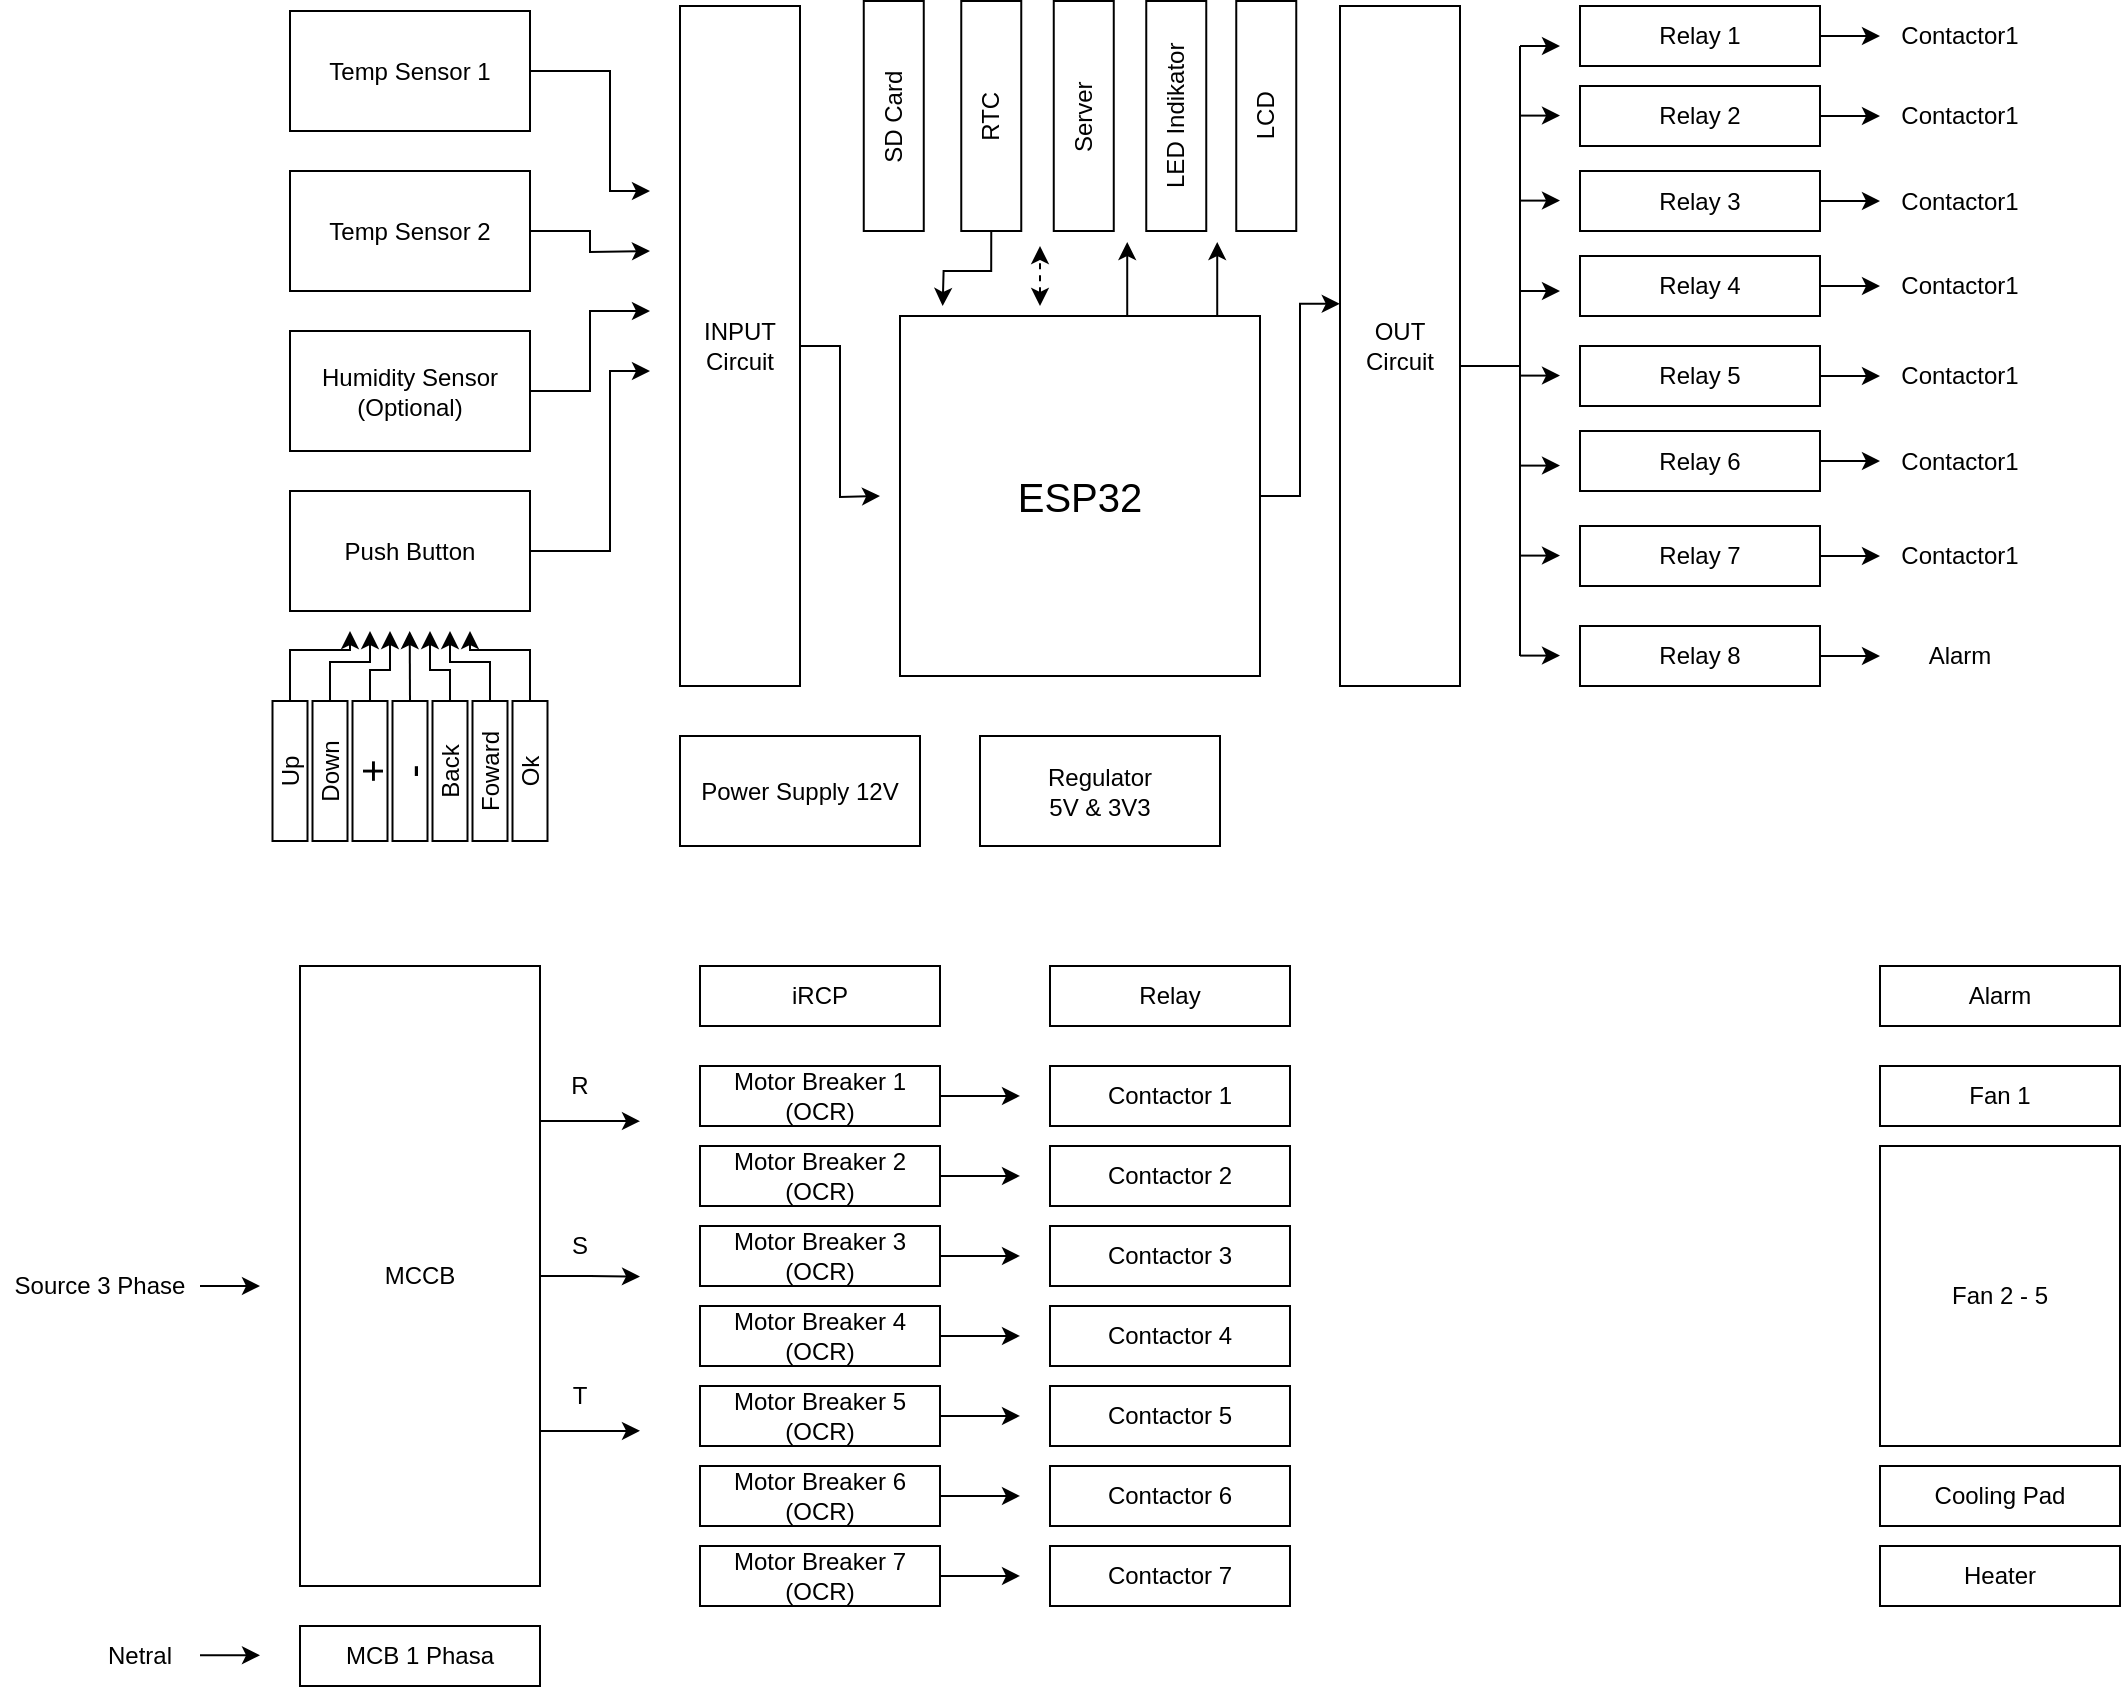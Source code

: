 <mxfile version="14.1.1" type="github">
  <diagram id="2PJkBT4ptk_el_u-jBm4" name="Page-1">
    <mxGraphModel dx="1492" dy="559" grid="1" gridSize="10" guides="1" tooltips="1" connect="1" arrows="1" fold="1" page="1" pageScale="1" pageWidth="850" pageHeight="1100" math="0" shadow="0">
      <root>
        <mxCell id="0" />
        <mxCell id="1" parent="0" />
        <mxCell id="EQt62Dbtj5ZlUHY3P4BF-132" style="edgeStyle=orthogonalEdgeStyle;rounded=0;orthogonalLoop=1;jettySize=auto;html=1;exitX=1;exitY=0.5;exitDx=0;exitDy=0;entryX=-0.002;entryY=0.438;entryDx=0;entryDy=0;entryPerimeter=0;" edge="1" parent="1" source="EQt62Dbtj5ZlUHY3P4BF-3" target="EQt62Dbtj5ZlUHY3P4BF-4">
          <mxGeometry relative="1" as="geometry" />
        </mxCell>
        <mxCell id="EQt62Dbtj5ZlUHY3P4BF-3" value="&lt;font style=&quot;font-size: 20px&quot;&gt;ESP32&lt;/font&gt;" style="whiteSpace=wrap;html=1;aspect=fixed;" vertex="1" parent="1">
          <mxGeometry x="350" y="195" width="180" height="180" as="geometry" />
        </mxCell>
        <mxCell id="EQt62Dbtj5ZlUHY3P4BF-4" value="&lt;div&gt;OUT&lt;/div&gt;Circuit" style="rounded=0;whiteSpace=wrap;html=1;" vertex="1" parent="1">
          <mxGeometry x="570" y="40" width="60" height="340" as="geometry" />
        </mxCell>
        <mxCell id="EQt62Dbtj5ZlUHY3P4BF-5" style="edgeStyle=orthogonalEdgeStyle;rounded=0;orthogonalLoop=1;jettySize=auto;html=1;exitX=1;exitY=0.5;exitDx=0;exitDy=0;" edge="1" parent="1" source="EQt62Dbtj5ZlUHY3P4BF-6">
          <mxGeometry relative="1" as="geometry">
            <mxPoint x="340" y="285" as="targetPoint" />
          </mxGeometry>
        </mxCell>
        <mxCell id="EQt62Dbtj5ZlUHY3P4BF-6" value="&lt;div&gt;INPUT&lt;br&gt;&lt;/div&gt;Circuit" style="rounded=0;whiteSpace=wrap;html=1;" vertex="1" parent="1">
          <mxGeometry x="240" y="40" width="60" height="340" as="geometry" />
        </mxCell>
        <mxCell id="EQt62Dbtj5ZlUHY3P4BF-7" style="edgeStyle=orthogonalEdgeStyle;rounded=0;orthogonalLoop=1;jettySize=auto;html=1;exitX=1;exitY=0.5;exitDx=0;exitDy=0;" edge="1" parent="1" source="EQt62Dbtj5ZlUHY3P4BF-8">
          <mxGeometry relative="1" as="geometry">
            <mxPoint x="225" y="132.5" as="targetPoint" />
            <Array as="points">
              <mxPoint x="205" y="72.5" />
              <mxPoint x="205" y="132.5" />
            </Array>
          </mxGeometry>
        </mxCell>
        <mxCell id="EQt62Dbtj5ZlUHY3P4BF-8" value="Temp Sensor 1" style="rounded=0;whiteSpace=wrap;html=1;" vertex="1" parent="1">
          <mxGeometry x="45" y="42.5" width="120" height="60" as="geometry" />
        </mxCell>
        <mxCell id="EQt62Dbtj5ZlUHY3P4BF-9" style="edgeStyle=orthogonalEdgeStyle;rounded=0;orthogonalLoop=1;jettySize=auto;html=1;exitX=1;exitY=0.5;exitDx=0;exitDy=0;" edge="1" parent="1" source="EQt62Dbtj5ZlUHY3P4BF-10">
          <mxGeometry relative="1" as="geometry">
            <mxPoint x="225" y="162.5" as="targetPoint" />
          </mxGeometry>
        </mxCell>
        <mxCell id="EQt62Dbtj5ZlUHY3P4BF-10" value="Temp Sensor 2" style="rounded=0;whiteSpace=wrap;html=1;" vertex="1" parent="1">
          <mxGeometry x="45" y="122.5" width="120" height="60" as="geometry" />
        </mxCell>
        <mxCell id="EQt62Dbtj5ZlUHY3P4BF-11" style="edgeStyle=orthogonalEdgeStyle;rounded=0;orthogonalLoop=1;jettySize=auto;html=1;exitX=1;exitY=0.5;exitDx=0;exitDy=0;" edge="1" parent="1" source="EQt62Dbtj5ZlUHY3P4BF-12">
          <mxGeometry relative="1" as="geometry">
            <mxPoint x="225" y="192.5" as="targetPoint" />
            <Array as="points">
              <mxPoint x="195" y="232.5" />
              <mxPoint x="195" y="192.5" />
              <mxPoint x="225" y="192.5" />
            </Array>
          </mxGeometry>
        </mxCell>
        <mxCell id="EQt62Dbtj5ZlUHY3P4BF-12" value="&lt;div&gt;Humidity Sensor&lt;/div&gt;(Optional)" style="rounded=0;whiteSpace=wrap;html=1;" vertex="1" parent="1">
          <mxGeometry x="45" y="202.5" width="120" height="60" as="geometry" />
        </mxCell>
        <mxCell id="EQt62Dbtj5ZlUHY3P4BF-13" style="edgeStyle=orthogonalEdgeStyle;rounded=0;orthogonalLoop=1;jettySize=auto;html=1;exitX=1;exitY=0.5;exitDx=0;exitDy=0;" edge="1" parent="1" source="EQt62Dbtj5ZlUHY3P4BF-14">
          <mxGeometry relative="1" as="geometry">
            <mxPoint x="225" y="222.5" as="targetPoint" />
            <Array as="points">
              <mxPoint x="205" y="312.5" />
              <mxPoint x="205" y="222.5" />
              <mxPoint x="225" y="222.5" />
            </Array>
          </mxGeometry>
        </mxCell>
        <mxCell id="EQt62Dbtj5ZlUHY3P4BF-14" value="Push Button" style="rounded=0;whiteSpace=wrap;html=1;" vertex="1" parent="1">
          <mxGeometry x="45" y="282.5" width="120" height="60" as="geometry" />
        </mxCell>
        <mxCell id="EQt62Dbtj5ZlUHY3P4BF-15" style="edgeStyle=orthogonalEdgeStyle;rounded=0;orthogonalLoop=1;jettySize=auto;html=1;exitX=1;exitY=0.5;exitDx=0;exitDy=0;" edge="1" parent="1" source="EQt62Dbtj5ZlUHY3P4BF-16">
          <mxGeometry relative="1" as="geometry">
            <mxPoint x="75" y="352.5" as="targetPoint" />
            <Array as="points">
              <mxPoint x="45" y="362" />
              <mxPoint x="75" y="362" />
            </Array>
          </mxGeometry>
        </mxCell>
        <mxCell id="EQt62Dbtj5ZlUHY3P4BF-16" value="Up" style="rounded=0;whiteSpace=wrap;html=1;rotation=-90;" vertex="1" parent="1">
          <mxGeometry x="10" y="413.75" width="70" height="17.5" as="geometry" />
        </mxCell>
        <mxCell id="EQt62Dbtj5ZlUHY3P4BF-17" style="edgeStyle=orthogonalEdgeStyle;rounded=0;orthogonalLoop=1;jettySize=auto;html=1;exitX=1;exitY=0.5;exitDx=0;exitDy=0;" edge="1" parent="1" source="EQt62Dbtj5ZlUHY3P4BF-18">
          <mxGeometry relative="1" as="geometry">
            <mxPoint x="85" y="352.5" as="targetPoint" />
            <Array as="points">
              <mxPoint x="65" y="368" />
              <mxPoint x="85" y="368" />
            </Array>
          </mxGeometry>
        </mxCell>
        <mxCell id="EQt62Dbtj5ZlUHY3P4BF-18" value="Down" style="rounded=0;whiteSpace=wrap;html=1;rotation=-90;" vertex="1" parent="1">
          <mxGeometry x="30" y="413.75" width="70" height="17.5" as="geometry" />
        </mxCell>
        <mxCell id="EQt62Dbtj5ZlUHY3P4BF-19" style="edgeStyle=orthogonalEdgeStyle;rounded=0;orthogonalLoop=1;jettySize=auto;html=1;exitX=1;exitY=0.5;exitDx=0;exitDy=0;" edge="1" parent="1" source="EQt62Dbtj5ZlUHY3P4BF-20">
          <mxGeometry relative="1" as="geometry">
            <mxPoint x="95" y="352.5" as="targetPoint" />
            <Array as="points">
              <mxPoint x="85" y="372" />
              <mxPoint x="95" y="372" />
            </Array>
          </mxGeometry>
        </mxCell>
        <mxCell id="EQt62Dbtj5ZlUHY3P4BF-20" value="&lt;font style=&quot;font-size: 20px&quot;&gt;+&lt;/font&gt;" style="rounded=0;whiteSpace=wrap;html=1;rotation=-90;" vertex="1" parent="1">
          <mxGeometry x="50" y="413.75" width="70" height="17.5" as="geometry" />
        </mxCell>
        <mxCell id="EQt62Dbtj5ZlUHY3P4BF-21" style="edgeStyle=orthogonalEdgeStyle;rounded=0;orthogonalLoop=1;jettySize=auto;html=1;exitX=1;exitY=0.5;exitDx=0;exitDy=0;" edge="1" parent="1" source="EQt62Dbtj5ZlUHY3P4BF-22">
          <mxGeometry relative="1" as="geometry">
            <mxPoint x="104.857" y="352.5" as="targetPoint" />
          </mxGeometry>
        </mxCell>
        <mxCell id="EQt62Dbtj5ZlUHY3P4BF-22" value="&lt;font style=&quot;font-size: 20px&quot;&gt;-&lt;/font&gt;" style="rounded=0;whiteSpace=wrap;html=1;rotation=-90;" vertex="1" parent="1">
          <mxGeometry x="70" y="413.75" width="70" height="17.5" as="geometry" />
        </mxCell>
        <mxCell id="EQt62Dbtj5ZlUHY3P4BF-23" style="edgeStyle=orthogonalEdgeStyle;rounded=0;orthogonalLoop=1;jettySize=auto;html=1;exitX=1;exitY=0.5;exitDx=0;exitDy=0;" edge="1" parent="1" source="EQt62Dbtj5ZlUHY3P4BF-24">
          <mxGeometry relative="1" as="geometry">
            <mxPoint x="115" y="352.5" as="targetPoint" />
            <Array as="points">
              <mxPoint x="125" y="372" />
              <mxPoint x="115" y="372" />
            </Array>
          </mxGeometry>
        </mxCell>
        <mxCell id="EQt62Dbtj5ZlUHY3P4BF-24" value="Back" style="rounded=0;whiteSpace=wrap;html=1;rotation=-90;" vertex="1" parent="1">
          <mxGeometry x="90" y="413.75" width="70" height="17.5" as="geometry" />
        </mxCell>
        <mxCell id="EQt62Dbtj5ZlUHY3P4BF-25" style="edgeStyle=orthogonalEdgeStyle;rounded=0;orthogonalLoop=1;jettySize=auto;html=1;exitX=1;exitY=0.5;exitDx=0;exitDy=0;" edge="1" parent="1" source="EQt62Dbtj5ZlUHY3P4BF-26">
          <mxGeometry relative="1" as="geometry">
            <mxPoint x="125" y="352.5" as="targetPoint" />
            <Array as="points">
              <mxPoint x="145" y="368" />
              <mxPoint x="125" y="368" />
            </Array>
          </mxGeometry>
        </mxCell>
        <mxCell id="EQt62Dbtj5ZlUHY3P4BF-26" value="Foward" style="rounded=0;whiteSpace=wrap;html=1;rotation=-90;" vertex="1" parent="1">
          <mxGeometry x="110" y="413.75" width="70" height="17.5" as="geometry" />
        </mxCell>
        <mxCell id="EQt62Dbtj5ZlUHY3P4BF-30" value="&lt;div&gt;Regulator&lt;/div&gt;&lt;div&gt;5V &amp;amp; 3V3&lt;br&gt;&lt;/div&gt;" style="rounded=0;whiteSpace=wrap;html=1;" vertex="1" parent="1">
          <mxGeometry x="390" y="405" width="120" height="55" as="geometry" />
        </mxCell>
        <mxCell id="EQt62Dbtj5ZlUHY3P4BF-32" value="Power Supply 12V" style="rounded=0;whiteSpace=wrap;html=1;" vertex="1" parent="1">
          <mxGeometry x="240" y="405" width="120" height="55" as="geometry" />
        </mxCell>
        <mxCell id="EQt62Dbtj5ZlUHY3P4BF-137" style="edgeStyle=orthogonalEdgeStyle;rounded=0;orthogonalLoop=1;jettySize=auto;html=1;exitX=1;exitY=0.5;exitDx=0;exitDy=0;" edge="1" parent="1" source="EQt62Dbtj5ZlUHY3P4BF-34">
          <mxGeometry relative="1" as="geometry">
            <mxPoint x="840" y="54.793" as="targetPoint" />
          </mxGeometry>
        </mxCell>
        <mxCell id="EQt62Dbtj5ZlUHY3P4BF-34" value="Relay 1" style="rounded=0;whiteSpace=wrap;html=1;" vertex="1" parent="1">
          <mxGeometry x="690" y="40" width="120" height="30" as="geometry" />
        </mxCell>
        <mxCell id="EQt62Dbtj5ZlUHY3P4BF-140" style="edgeStyle=orthogonalEdgeStyle;rounded=0;orthogonalLoop=1;jettySize=auto;html=1;exitX=1;exitY=0.5;exitDx=0;exitDy=0;" edge="1" parent="1" source="EQt62Dbtj5ZlUHY3P4BF-36">
          <mxGeometry relative="1" as="geometry">
            <mxPoint x="840" y="95.286" as="targetPoint" />
          </mxGeometry>
        </mxCell>
        <mxCell id="EQt62Dbtj5ZlUHY3P4BF-36" value="Relay 2" style="rounded=0;whiteSpace=wrap;html=1;" vertex="1" parent="1">
          <mxGeometry x="690" y="80" width="120" height="30" as="geometry" />
        </mxCell>
        <mxCell id="EQt62Dbtj5ZlUHY3P4BF-141" style="edgeStyle=orthogonalEdgeStyle;rounded=0;orthogonalLoop=1;jettySize=auto;html=1;exitX=1;exitY=0.5;exitDx=0;exitDy=0;" edge="1" parent="1" source="EQt62Dbtj5ZlUHY3P4BF-38">
          <mxGeometry relative="1" as="geometry">
            <mxPoint x="840" y="137.571" as="targetPoint" />
          </mxGeometry>
        </mxCell>
        <mxCell id="EQt62Dbtj5ZlUHY3P4BF-38" value="Relay 3" style="rounded=0;whiteSpace=wrap;html=1;" vertex="1" parent="1">
          <mxGeometry x="690" y="122.5" width="120" height="30" as="geometry" />
        </mxCell>
        <mxCell id="EQt62Dbtj5ZlUHY3P4BF-142" style="edgeStyle=orthogonalEdgeStyle;rounded=0;orthogonalLoop=1;jettySize=auto;html=1;exitX=1;exitY=0.5;exitDx=0;exitDy=0;" edge="1" parent="1" source="EQt62Dbtj5ZlUHY3P4BF-40">
          <mxGeometry relative="1" as="geometry">
            <mxPoint x="840" y="179.857" as="targetPoint" />
          </mxGeometry>
        </mxCell>
        <mxCell id="EQt62Dbtj5ZlUHY3P4BF-40" value="Relay 4" style="rounded=0;whiteSpace=wrap;html=1;" vertex="1" parent="1">
          <mxGeometry x="690" y="165" width="120" height="30" as="geometry" />
        </mxCell>
        <mxCell id="EQt62Dbtj5ZlUHY3P4BF-143" style="edgeStyle=orthogonalEdgeStyle;rounded=0;orthogonalLoop=1;jettySize=auto;html=1;exitX=1;exitY=0.5;exitDx=0;exitDy=0;" edge="1" parent="1" source="EQt62Dbtj5ZlUHY3P4BF-42">
          <mxGeometry relative="1" as="geometry">
            <mxPoint x="840" y="225" as="targetPoint" />
          </mxGeometry>
        </mxCell>
        <mxCell id="EQt62Dbtj5ZlUHY3P4BF-42" value="Relay 5" style="rounded=0;whiteSpace=wrap;html=1;" vertex="1" parent="1">
          <mxGeometry x="690" y="210" width="120" height="30" as="geometry" />
        </mxCell>
        <mxCell id="EQt62Dbtj5ZlUHY3P4BF-144" style="edgeStyle=orthogonalEdgeStyle;rounded=0;orthogonalLoop=1;jettySize=auto;html=1;exitX=1;exitY=0.5;exitDx=0;exitDy=0;" edge="1" parent="1" source="EQt62Dbtj5ZlUHY3P4BF-44">
          <mxGeometry relative="1" as="geometry">
            <mxPoint x="840" y="267.286" as="targetPoint" />
          </mxGeometry>
        </mxCell>
        <mxCell id="EQt62Dbtj5ZlUHY3P4BF-44" value="Relay 6" style="rounded=0;whiteSpace=wrap;html=1;" vertex="1" parent="1">
          <mxGeometry x="690" y="252.5" width="120" height="30" as="geometry" />
        </mxCell>
        <mxCell id="EQt62Dbtj5ZlUHY3P4BF-145" style="edgeStyle=orthogonalEdgeStyle;rounded=0;orthogonalLoop=1;jettySize=auto;html=1;exitX=1;exitY=0.5;exitDx=0;exitDy=0;" edge="1" parent="1" source="EQt62Dbtj5ZlUHY3P4BF-46">
          <mxGeometry relative="1" as="geometry">
            <mxPoint x="840" y="315.286" as="targetPoint" />
          </mxGeometry>
        </mxCell>
        <mxCell id="EQt62Dbtj5ZlUHY3P4BF-46" value="Relay 7" style="rounded=0;whiteSpace=wrap;html=1;" vertex="1" parent="1">
          <mxGeometry x="690" y="300" width="120" height="30" as="geometry" />
        </mxCell>
        <mxCell id="EQt62Dbtj5ZlUHY3P4BF-146" style="edgeStyle=orthogonalEdgeStyle;rounded=0;orthogonalLoop=1;jettySize=auto;html=1;exitX=1;exitY=0.5;exitDx=0;exitDy=0;" edge="1" parent="1" source="EQt62Dbtj5ZlUHY3P4BF-48">
          <mxGeometry relative="1" as="geometry">
            <mxPoint x="840" y="365" as="targetPoint" />
          </mxGeometry>
        </mxCell>
        <mxCell id="EQt62Dbtj5ZlUHY3P4BF-48" value="Relay 8" style="rounded=0;whiteSpace=wrap;html=1;" vertex="1" parent="1">
          <mxGeometry x="690" y="350" width="120" height="30" as="geometry" />
        </mxCell>
        <mxCell id="EQt62Dbtj5ZlUHY3P4BF-51" value="&lt;div&gt;Fan 2 - 5&lt;br&gt;&lt;/div&gt;" style="rounded=0;whiteSpace=wrap;html=1;" vertex="1" parent="1">
          <mxGeometry x="840" y="610" width="120" height="150" as="geometry" />
        </mxCell>
        <mxCell id="EQt62Dbtj5ZlUHY3P4BF-52" value="Cooling Pad" style="rounded=0;whiteSpace=wrap;html=1;" vertex="1" parent="1">
          <mxGeometry x="840" y="770" width="120" height="30" as="geometry" />
        </mxCell>
        <mxCell id="EQt62Dbtj5ZlUHY3P4BF-53" value="Heater" style="rounded=0;whiteSpace=wrap;html=1;" vertex="1" parent="1">
          <mxGeometry x="840" y="810" width="120" height="30" as="geometry" />
        </mxCell>
        <mxCell id="EQt62Dbtj5ZlUHY3P4BF-54" value="Alarm" style="rounded=0;whiteSpace=wrap;html=1;" vertex="1" parent="1">
          <mxGeometry x="840" y="520" width="120" height="30" as="geometry" />
        </mxCell>
        <mxCell id="EQt62Dbtj5ZlUHY3P4BF-56" style="edgeStyle=orthogonalEdgeStyle;rounded=0;orthogonalLoop=1;jettySize=auto;html=1;exitX=1;exitY=0.5;exitDx=0;exitDy=0;" edge="1" parent="1" source="EQt62Dbtj5ZlUHY3P4BF-57">
          <mxGeometry relative="1" as="geometry">
            <mxPoint x="135" y="352.5" as="targetPoint" />
            <Array as="points">
              <mxPoint x="165" y="362" />
              <mxPoint x="135" y="362" />
            </Array>
          </mxGeometry>
        </mxCell>
        <mxCell id="EQt62Dbtj5ZlUHY3P4BF-57" value="Ok" style="rounded=0;whiteSpace=wrap;html=1;rotation=-90;" vertex="1" parent="1">
          <mxGeometry x="130" y="413.75" width="70" height="17.5" as="geometry" />
        </mxCell>
        <mxCell id="EQt62Dbtj5ZlUHY3P4BF-58" value="LCD" style="rounded=0;whiteSpace=wrap;html=1;rotation=-90;" vertex="1" parent="1">
          <mxGeometry x="475.63" y="80" width="115" height="30" as="geometry" />
        </mxCell>
        <mxCell id="EQt62Dbtj5ZlUHY3P4BF-59" value="LED Indikator" style="rounded=0;whiteSpace=wrap;html=1;rotation=-90;" vertex="1" parent="1">
          <mxGeometry x="430.63" y="80" width="115" height="30" as="geometry" />
        </mxCell>
        <mxCell id="EQt62Dbtj5ZlUHY3P4BF-60" value="Server" style="rounded=0;whiteSpace=wrap;html=1;rotation=-90;" vertex="1" parent="1">
          <mxGeometry x="384.38" y="80" width="115" height="30" as="geometry" />
        </mxCell>
        <mxCell id="EQt62Dbtj5ZlUHY3P4BF-61" style="edgeStyle=orthogonalEdgeStyle;rounded=0;orthogonalLoop=1;jettySize=auto;html=1;exitX=0;exitY=0.5;exitDx=0;exitDy=0;" edge="1" parent="1" source="EQt62Dbtj5ZlUHY3P4BF-62">
          <mxGeometry relative="1" as="geometry">
            <mxPoint x="371.333" y="190" as="targetPoint" />
          </mxGeometry>
        </mxCell>
        <mxCell id="EQt62Dbtj5ZlUHY3P4BF-62" value="RTC" style="rounded=0;whiteSpace=wrap;html=1;rotation=-90;" vertex="1" parent="1">
          <mxGeometry x="338.13" y="80" width="115" height="30" as="geometry" />
        </mxCell>
        <mxCell id="EQt62Dbtj5ZlUHY3P4BF-63" value="" style="endArrow=classic;startArrow=classic;html=1;dashed=1;" edge="1" parent="1">
          <mxGeometry width="50" height="50" relative="1" as="geometry">
            <mxPoint x="420" y="190" as="sourcePoint" />
            <mxPoint x="420" y="160" as="targetPoint" />
          </mxGeometry>
        </mxCell>
        <mxCell id="EQt62Dbtj5ZlUHY3P4BF-64" value="" style="endArrow=classic;html=1;" edge="1" parent="1">
          <mxGeometry width="50" height="50" relative="1" as="geometry">
            <mxPoint x="463.61" y="195" as="sourcePoint" />
            <mxPoint x="463.61" y="158" as="targetPoint" />
          </mxGeometry>
        </mxCell>
        <mxCell id="EQt62Dbtj5ZlUHY3P4BF-65" value="" style="endArrow=classic;html=1;" edge="1" parent="1">
          <mxGeometry width="50" height="50" relative="1" as="geometry">
            <mxPoint x="508.61" y="195" as="sourcePoint" />
            <mxPoint x="508.61" y="158" as="targetPoint" />
          </mxGeometry>
        </mxCell>
        <mxCell id="EQt62Dbtj5ZlUHY3P4BF-66" value="Fan 1" style="rounded=0;whiteSpace=wrap;html=1;" vertex="1" parent="1">
          <mxGeometry x="840" y="570" width="120" height="30" as="geometry" />
        </mxCell>
        <mxCell id="EQt62Dbtj5ZlUHY3P4BF-67" value="" style="endArrow=classic;html=1;" edge="1" parent="1">
          <mxGeometry width="50" height="50" relative="1" as="geometry">
            <mxPoint x="660" y="60.0" as="sourcePoint" />
            <mxPoint x="680" y="60.0" as="targetPoint" />
          </mxGeometry>
        </mxCell>
        <mxCell id="EQt62Dbtj5ZlUHY3P4BF-68" value="" style="endArrow=classic;html=1;" edge="1" parent="1">
          <mxGeometry width="50" height="50" relative="1" as="geometry">
            <mxPoint x="660" y="94.8" as="sourcePoint" />
            <mxPoint x="680" y="94.8" as="targetPoint" />
          </mxGeometry>
        </mxCell>
        <mxCell id="EQt62Dbtj5ZlUHY3P4BF-69" value="" style="endArrow=classic;html=1;" edge="1" parent="1">
          <mxGeometry width="50" height="50" relative="1" as="geometry">
            <mxPoint x="660" y="137.3" as="sourcePoint" />
            <mxPoint x="680" y="137.3" as="targetPoint" />
          </mxGeometry>
        </mxCell>
        <mxCell id="EQt62Dbtj5ZlUHY3P4BF-70" value="" style="endArrow=classic;html=1;" edge="1" parent="1">
          <mxGeometry width="50" height="50" relative="1" as="geometry">
            <mxPoint x="660" y="182.5" as="sourcePoint" />
            <mxPoint x="680" y="182.5" as="targetPoint" />
          </mxGeometry>
        </mxCell>
        <mxCell id="EQt62Dbtj5ZlUHY3P4BF-71" value="" style="endArrow=classic;html=1;" edge="1" parent="1">
          <mxGeometry width="50" height="50" relative="1" as="geometry">
            <mxPoint x="660" y="224.8" as="sourcePoint" />
            <mxPoint x="680" y="224.8" as="targetPoint" />
          </mxGeometry>
        </mxCell>
        <mxCell id="EQt62Dbtj5ZlUHY3P4BF-72" value="" style="endArrow=classic;html=1;" edge="1" parent="1">
          <mxGeometry width="50" height="50" relative="1" as="geometry">
            <mxPoint x="660" y="269.8" as="sourcePoint" />
            <mxPoint x="680" y="269.8" as="targetPoint" />
          </mxGeometry>
        </mxCell>
        <mxCell id="EQt62Dbtj5ZlUHY3P4BF-73" value="" style="endArrow=classic;html=1;" edge="1" parent="1">
          <mxGeometry width="50" height="50" relative="1" as="geometry">
            <mxPoint x="660" y="314.8" as="sourcePoint" />
            <mxPoint x="680" y="314.8" as="targetPoint" />
          </mxGeometry>
        </mxCell>
        <mxCell id="EQt62Dbtj5ZlUHY3P4BF-74" value="" style="endArrow=classic;html=1;" edge="1" parent="1">
          <mxGeometry width="50" height="50" relative="1" as="geometry">
            <mxPoint x="660" y="364.8" as="sourcePoint" />
            <mxPoint x="680" y="364.8" as="targetPoint" />
          </mxGeometry>
        </mxCell>
        <mxCell id="EQt62Dbtj5ZlUHY3P4BF-76" value="" style="endArrow=none;html=1;" edge="1" parent="1">
          <mxGeometry width="50" height="50" relative="1" as="geometry">
            <mxPoint x="660" y="365" as="sourcePoint" />
            <mxPoint x="660" y="60" as="targetPoint" />
          </mxGeometry>
        </mxCell>
        <mxCell id="EQt62Dbtj5ZlUHY3P4BF-77" value="" style="endArrow=none;html=1;" edge="1" parent="1">
          <mxGeometry width="50" height="50" relative="1" as="geometry">
            <mxPoint x="630" y="220" as="sourcePoint" />
            <mxPoint x="660" y="220" as="targetPoint" />
          </mxGeometry>
        </mxCell>
        <mxCell id="EQt62Dbtj5ZlUHY3P4BF-94" value="SD Card" style="rounded=0;whiteSpace=wrap;html=1;rotation=-90;" vertex="1" parent="1">
          <mxGeometry x="289.38" y="80" width="115" height="30" as="geometry" />
        </mxCell>
        <mxCell id="EQt62Dbtj5ZlUHY3P4BF-96" style="edgeStyle=orthogonalEdgeStyle;rounded=0;orthogonalLoop=1;jettySize=auto;html=1;exitX=0.5;exitY=1;exitDx=0;exitDy=0;" edge="1" parent="1" source="EQt62Dbtj5ZlUHY3P4BF-30" target="EQt62Dbtj5ZlUHY3P4BF-30">
          <mxGeometry relative="1" as="geometry" />
        </mxCell>
        <mxCell id="EQt62Dbtj5ZlUHY3P4BF-156" style="edgeStyle=orthogonalEdgeStyle;rounded=0;orthogonalLoop=1;jettySize=auto;html=1;exitX=1;exitY=0.5;exitDx=0;exitDy=0;" edge="1" parent="1" source="EQt62Dbtj5ZlUHY3P4BF-101">
          <mxGeometry relative="1" as="geometry">
            <mxPoint x="410" y="584.952" as="targetPoint" />
          </mxGeometry>
        </mxCell>
        <mxCell id="EQt62Dbtj5ZlUHY3P4BF-101" value="&lt;div&gt;Motor Breaker 1&lt;br&gt;&lt;/div&gt;&lt;div&gt;(OCR)&lt;br&gt;&lt;/div&gt;" style="rounded=0;whiteSpace=wrap;html=1;strokeWidth=1;fillColor=none;" vertex="1" parent="1">
          <mxGeometry x="250" y="570" width="120" height="30" as="geometry" />
        </mxCell>
        <mxCell id="EQt62Dbtj5ZlUHY3P4BF-117" style="edgeStyle=orthogonalEdgeStyle;rounded=0;orthogonalLoop=1;jettySize=auto;html=1;exitX=1;exitY=0.25;exitDx=0;exitDy=0;" edge="1" parent="1" source="EQt62Dbtj5ZlUHY3P4BF-104">
          <mxGeometry relative="1" as="geometry">
            <mxPoint x="220" y="597.571" as="targetPoint" />
          </mxGeometry>
        </mxCell>
        <mxCell id="EQt62Dbtj5ZlUHY3P4BF-118" style="edgeStyle=orthogonalEdgeStyle;rounded=0;orthogonalLoop=1;jettySize=auto;html=1;exitX=1;exitY=0.5;exitDx=0;exitDy=0;" edge="1" parent="1" source="EQt62Dbtj5ZlUHY3P4BF-104">
          <mxGeometry relative="1" as="geometry">
            <mxPoint x="220" y="675.286" as="targetPoint" />
          </mxGeometry>
        </mxCell>
        <mxCell id="EQt62Dbtj5ZlUHY3P4BF-119" style="edgeStyle=orthogonalEdgeStyle;rounded=0;orthogonalLoop=1;jettySize=auto;html=1;exitX=1;exitY=0.75;exitDx=0;exitDy=0;" edge="1" parent="1" source="EQt62Dbtj5ZlUHY3P4BF-104">
          <mxGeometry relative="1" as="geometry">
            <mxPoint x="220" y="752.429" as="targetPoint" />
          </mxGeometry>
        </mxCell>
        <mxCell id="EQt62Dbtj5ZlUHY3P4BF-104" value="MCCB" style="rounded=0;whiteSpace=wrap;html=1;strokeWidth=1;fillColor=none;" vertex="1" parent="1">
          <mxGeometry x="50" y="520" width="120" height="310" as="geometry" />
        </mxCell>
        <mxCell id="EQt62Dbtj5ZlUHY3P4BF-157" style="edgeStyle=orthogonalEdgeStyle;rounded=0;orthogonalLoop=1;jettySize=auto;html=1;exitX=1;exitY=0.5;exitDx=0;exitDy=0;" edge="1" parent="1" source="EQt62Dbtj5ZlUHY3P4BF-109">
          <mxGeometry relative="1" as="geometry">
            <mxPoint x="410" y="624.952" as="targetPoint" />
          </mxGeometry>
        </mxCell>
        <mxCell id="EQt62Dbtj5ZlUHY3P4BF-109" value="&lt;div&gt;Motor Breaker 2&lt;br&gt;&lt;/div&gt;&lt;div&gt;(OCR)&lt;br&gt;&lt;/div&gt;" style="rounded=0;whiteSpace=wrap;html=1;strokeWidth=1;fillColor=none;" vertex="1" parent="1">
          <mxGeometry x="250" y="610" width="120" height="30" as="geometry" />
        </mxCell>
        <mxCell id="EQt62Dbtj5ZlUHY3P4BF-158" style="edgeStyle=orthogonalEdgeStyle;rounded=0;orthogonalLoop=1;jettySize=auto;html=1;exitX=1;exitY=0.5;exitDx=0;exitDy=0;" edge="1" parent="1" source="EQt62Dbtj5ZlUHY3P4BF-110">
          <mxGeometry relative="1" as="geometry">
            <mxPoint x="410" y="664.952" as="targetPoint" />
          </mxGeometry>
        </mxCell>
        <mxCell id="EQt62Dbtj5ZlUHY3P4BF-110" value="&lt;div&gt;Motor Breaker 3&lt;br&gt;&lt;/div&gt;&lt;div&gt;(OCR)&lt;br&gt;&lt;/div&gt;" style="rounded=0;whiteSpace=wrap;html=1;strokeWidth=1;fillColor=none;" vertex="1" parent="1">
          <mxGeometry x="250" y="650" width="120" height="30" as="geometry" />
        </mxCell>
        <mxCell id="EQt62Dbtj5ZlUHY3P4BF-159" style="edgeStyle=orthogonalEdgeStyle;rounded=0;orthogonalLoop=1;jettySize=auto;html=1;exitX=1;exitY=0.5;exitDx=0;exitDy=0;" edge="1" parent="1" source="EQt62Dbtj5ZlUHY3P4BF-111">
          <mxGeometry relative="1" as="geometry">
            <mxPoint x="410" y="704.952" as="targetPoint" />
          </mxGeometry>
        </mxCell>
        <mxCell id="EQt62Dbtj5ZlUHY3P4BF-111" value="&lt;div&gt;Motor Breaker 4&lt;br&gt;&lt;/div&gt;&lt;div&gt;(OCR)&lt;br&gt;&lt;/div&gt;" style="rounded=0;whiteSpace=wrap;html=1;strokeWidth=1;fillColor=none;" vertex="1" parent="1">
          <mxGeometry x="250" y="690" width="120" height="30" as="geometry" />
        </mxCell>
        <mxCell id="EQt62Dbtj5ZlUHY3P4BF-160" style="edgeStyle=orthogonalEdgeStyle;rounded=0;orthogonalLoop=1;jettySize=auto;html=1;exitX=1;exitY=0.5;exitDx=0;exitDy=0;" edge="1" parent="1" source="EQt62Dbtj5ZlUHY3P4BF-112">
          <mxGeometry relative="1" as="geometry">
            <mxPoint x="410" y="744.952" as="targetPoint" />
          </mxGeometry>
        </mxCell>
        <mxCell id="EQt62Dbtj5ZlUHY3P4BF-112" value="&lt;div&gt;Motor Breaker 5&lt;br&gt;&lt;/div&gt;&lt;div&gt;(OCR)&lt;br&gt;&lt;/div&gt;" style="rounded=0;whiteSpace=wrap;html=1;strokeWidth=1;fillColor=none;" vertex="1" parent="1">
          <mxGeometry x="250" y="730" width="120" height="30" as="geometry" />
        </mxCell>
        <mxCell id="EQt62Dbtj5ZlUHY3P4BF-161" style="edgeStyle=orthogonalEdgeStyle;rounded=0;orthogonalLoop=1;jettySize=auto;html=1;exitX=1;exitY=0.5;exitDx=0;exitDy=0;" edge="1" parent="1" source="EQt62Dbtj5ZlUHY3P4BF-113">
          <mxGeometry relative="1" as="geometry">
            <mxPoint x="410" y="784.952" as="targetPoint" />
          </mxGeometry>
        </mxCell>
        <mxCell id="EQt62Dbtj5ZlUHY3P4BF-113" value="&lt;div&gt;Motor Breaker 6&lt;br&gt;&lt;/div&gt;&lt;div&gt;(OCR)&lt;br&gt;&lt;/div&gt;" style="rounded=0;whiteSpace=wrap;html=1;strokeWidth=1;fillColor=none;" vertex="1" parent="1">
          <mxGeometry x="250" y="770" width="120" height="30" as="geometry" />
        </mxCell>
        <mxCell id="EQt62Dbtj5ZlUHY3P4BF-162" style="edgeStyle=orthogonalEdgeStyle;rounded=0;orthogonalLoop=1;jettySize=auto;html=1;exitX=1;exitY=0.5;exitDx=0;exitDy=0;" edge="1" parent="1" source="EQt62Dbtj5ZlUHY3P4BF-114">
          <mxGeometry relative="1" as="geometry">
            <mxPoint x="410" y="824.952" as="targetPoint" />
          </mxGeometry>
        </mxCell>
        <mxCell id="EQt62Dbtj5ZlUHY3P4BF-114" value="&lt;div&gt;Motor Breaker 7&lt;br&gt;&lt;/div&gt;&lt;div&gt;(OCR)&lt;br&gt;&lt;/div&gt;" style="rounded=0;whiteSpace=wrap;html=1;strokeWidth=1;fillColor=none;" vertex="1" parent="1">
          <mxGeometry x="250" y="810" width="120" height="30" as="geometry" />
        </mxCell>
        <mxCell id="EQt62Dbtj5ZlUHY3P4BF-120" value="R" style="text;html=1;strokeColor=none;fillColor=none;align=center;verticalAlign=middle;whiteSpace=wrap;rounded=0;" vertex="1" parent="1">
          <mxGeometry x="170" y="570" width="40" height="20" as="geometry" />
        </mxCell>
        <mxCell id="EQt62Dbtj5ZlUHY3P4BF-122" value="S" style="text;html=1;strokeColor=none;fillColor=none;align=center;verticalAlign=middle;whiteSpace=wrap;rounded=0;" vertex="1" parent="1">
          <mxGeometry x="170" y="650" width="40" height="20" as="geometry" />
        </mxCell>
        <mxCell id="EQt62Dbtj5ZlUHY3P4BF-123" value="T" style="text;html=1;strokeColor=none;fillColor=none;align=center;verticalAlign=middle;whiteSpace=wrap;rounded=0;" vertex="1" parent="1">
          <mxGeometry x="170" y="725" width="40" height="20" as="geometry" />
        </mxCell>
        <mxCell id="EQt62Dbtj5ZlUHY3P4BF-124" value="&lt;div&gt;Contactor 1&lt;br&gt;&lt;/div&gt;" style="rounded=0;whiteSpace=wrap;html=1;strokeWidth=1;fillColor=none;" vertex="1" parent="1">
          <mxGeometry x="425" y="570" width="120" height="30" as="geometry" />
        </mxCell>
        <mxCell id="EQt62Dbtj5ZlUHY3P4BF-125" value="&lt;div&gt;Contactor 2&lt;br&gt;&lt;/div&gt;" style="rounded=0;whiteSpace=wrap;html=1;strokeWidth=1;fillColor=none;" vertex="1" parent="1">
          <mxGeometry x="425" y="610" width="120" height="30" as="geometry" />
        </mxCell>
        <mxCell id="EQt62Dbtj5ZlUHY3P4BF-126" value="&lt;div&gt;Contactor 3&lt;br&gt;&lt;/div&gt;" style="rounded=0;whiteSpace=wrap;html=1;strokeWidth=1;fillColor=none;" vertex="1" parent="1">
          <mxGeometry x="425" y="650" width="120" height="30" as="geometry" />
        </mxCell>
        <mxCell id="EQt62Dbtj5ZlUHY3P4BF-127" value="&lt;div&gt;Contactor 4&lt;br&gt;&lt;/div&gt;" style="rounded=0;whiteSpace=wrap;html=1;strokeWidth=1;fillColor=none;" vertex="1" parent="1">
          <mxGeometry x="425" y="690" width="120" height="30" as="geometry" />
        </mxCell>
        <mxCell id="EQt62Dbtj5ZlUHY3P4BF-128" value="&lt;div&gt;Contactor 5&lt;br&gt;&lt;/div&gt;" style="rounded=0;whiteSpace=wrap;html=1;strokeWidth=1;fillColor=none;" vertex="1" parent="1">
          <mxGeometry x="425" y="730" width="120" height="30" as="geometry" />
        </mxCell>
        <mxCell id="EQt62Dbtj5ZlUHY3P4BF-129" value="&lt;div&gt;Contactor 6&lt;br&gt;&lt;/div&gt;" style="rounded=0;whiteSpace=wrap;html=1;strokeWidth=1;fillColor=none;" vertex="1" parent="1">
          <mxGeometry x="425" y="770" width="120" height="30" as="geometry" />
        </mxCell>
        <mxCell id="EQt62Dbtj5ZlUHY3P4BF-130" value="&lt;div&gt;Contactor 7&lt;br&gt;&lt;/div&gt;" style="rounded=0;whiteSpace=wrap;html=1;strokeWidth=1;fillColor=none;" vertex="1" parent="1">
          <mxGeometry x="425" y="810" width="120" height="30" as="geometry" />
        </mxCell>
        <mxCell id="EQt62Dbtj5ZlUHY3P4BF-133" value="MCB 1 Phasa" style="rounded=0;whiteSpace=wrap;html=1;strokeWidth=1;fillColor=none;" vertex="1" parent="1">
          <mxGeometry x="50" y="850" width="120" height="30" as="geometry" />
        </mxCell>
        <mxCell id="EQt62Dbtj5ZlUHY3P4BF-134" value="iRCP" style="rounded=0;whiteSpace=wrap;html=1;strokeWidth=1;fillColor=none;" vertex="1" parent="1">
          <mxGeometry x="250" y="520" width="120" height="30" as="geometry" />
        </mxCell>
        <mxCell id="EQt62Dbtj5ZlUHY3P4BF-139" value="Relay" style="rounded=0;whiteSpace=wrap;html=1;strokeWidth=1;fillColor=none;" vertex="1" parent="1">
          <mxGeometry x="425" y="520" width="120" height="30" as="geometry" />
        </mxCell>
        <mxCell id="EQt62Dbtj5ZlUHY3P4BF-147" value="Contactor1" style="text;html=1;strokeColor=none;fillColor=none;align=center;verticalAlign=middle;whiteSpace=wrap;rounded=0;" vertex="1" parent="1">
          <mxGeometry x="860" y="45" width="40" height="20" as="geometry" />
        </mxCell>
        <mxCell id="EQt62Dbtj5ZlUHY3P4BF-148" value="Contactor1" style="text;html=1;strokeColor=none;fillColor=none;align=center;verticalAlign=middle;whiteSpace=wrap;rounded=0;" vertex="1" parent="1">
          <mxGeometry x="860" y="85" width="40" height="20" as="geometry" />
        </mxCell>
        <mxCell id="EQt62Dbtj5ZlUHY3P4BF-149" value="Contactor1" style="text;html=1;strokeColor=none;fillColor=none;align=center;verticalAlign=middle;whiteSpace=wrap;rounded=0;" vertex="1" parent="1">
          <mxGeometry x="860" y="127.5" width="40" height="20" as="geometry" />
        </mxCell>
        <mxCell id="EQt62Dbtj5ZlUHY3P4BF-150" value="Contactor1" style="text;html=1;strokeColor=none;fillColor=none;align=center;verticalAlign=middle;whiteSpace=wrap;rounded=0;" vertex="1" parent="1">
          <mxGeometry x="860" y="170" width="40" height="20" as="geometry" />
        </mxCell>
        <mxCell id="EQt62Dbtj5ZlUHY3P4BF-151" value="Contactor1" style="text;html=1;strokeColor=none;fillColor=none;align=center;verticalAlign=middle;whiteSpace=wrap;rounded=0;" vertex="1" parent="1">
          <mxGeometry x="860" y="215" width="40" height="20" as="geometry" />
        </mxCell>
        <mxCell id="EQt62Dbtj5ZlUHY3P4BF-152" value="Contactor1" style="text;html=1;strokeColor=none;fillColor=none;align=center;verticalAlign=middle;whiteSpace=wrap;rounded=0;" vertex="1" parent="1">
          <mxGeometry x="860" y="257.5" width="40" height="20" as="geometry" />
        </mxCell>
        <mxCell id="EQt62Dbtj5ZlUHY3P4BF-153" value="Contactor1" style="text;html=1;strokeColor=none;fillColor=none;align=center;verticalAlign=middle;whiteSpace=wrap;rounded=0;" vertex="1" parent="1">
          <mxGeometry x="860" y="305" width="40" height="20" as="geometry" />
        </mxCell>
        <mxCell id="EQt62Dbtj5ZlUHY3P4BF-155" value="Alarm" style="text;html=1;strokeColor=none;fillColor=none;align=center;verticalAlign=middle;whiteSpace=wrap;rounded=0;" vertex="1" parent="1">
          <mxGeometry x="860" y="355" width="40" height="20" as="geometry" />
        </mxCell>
        <mxCell id="EQt62Dbtj5ZlUHY3P4BF-163" value="" style="endArrow=classic;html=1;" edge="1" parent="1">
          <mxGeometry width="50" height="50" relative="1" as="geometry">
            <mxPoint y="680" as="sourcePoint" />
            <mxPoint x="30" y="680" as="targetPoint" />
          </mxGeometry>
        </mxCell>
        <mxCell id="EQt62Dbtj5ZlUHY3P4BF-164" value="" style="endArrow=classic;html=1;" edge="1" parent="1">
          <mxGeometry width="50" height="50" relative="1" as="geometry">
            <mxPoint y="864.66" as="sourcePoint" />
            <mxPoint x="30" y="864.66" as="targetPoint" />
          </mxGeometry>
        </mxCell>
        <mxCell id="EQt62Dbtj5ZlUHY3P4BF-165" value="Source 3 Phase" style="text;html=1;strokeColor=none;fillColor=none;align=center;verticalAlign=middle;whiteSpace=wrap;rounded=0;" vertex="1" parent="1">
          <mxGeometry x="-100" y="670" width="100" height="20" as="geometry" />
        </mxCell>
        <mxCell id="EQt62Dbtj5ZlUHY3P4BF-166" value="Netral" style="text;html=1;strokeColor=none;fillColor=none;align=center;verticalAlign=middle;whiteSpace=wrap;rounded=0;" vertex="1" parent="1">
          <mxGeometry x="-60" y="855" width="60" height="20" as="geometry" />
        </mxCell>
      </root>
    </mxGraphModel>
  </diagram>
</mxfile>
